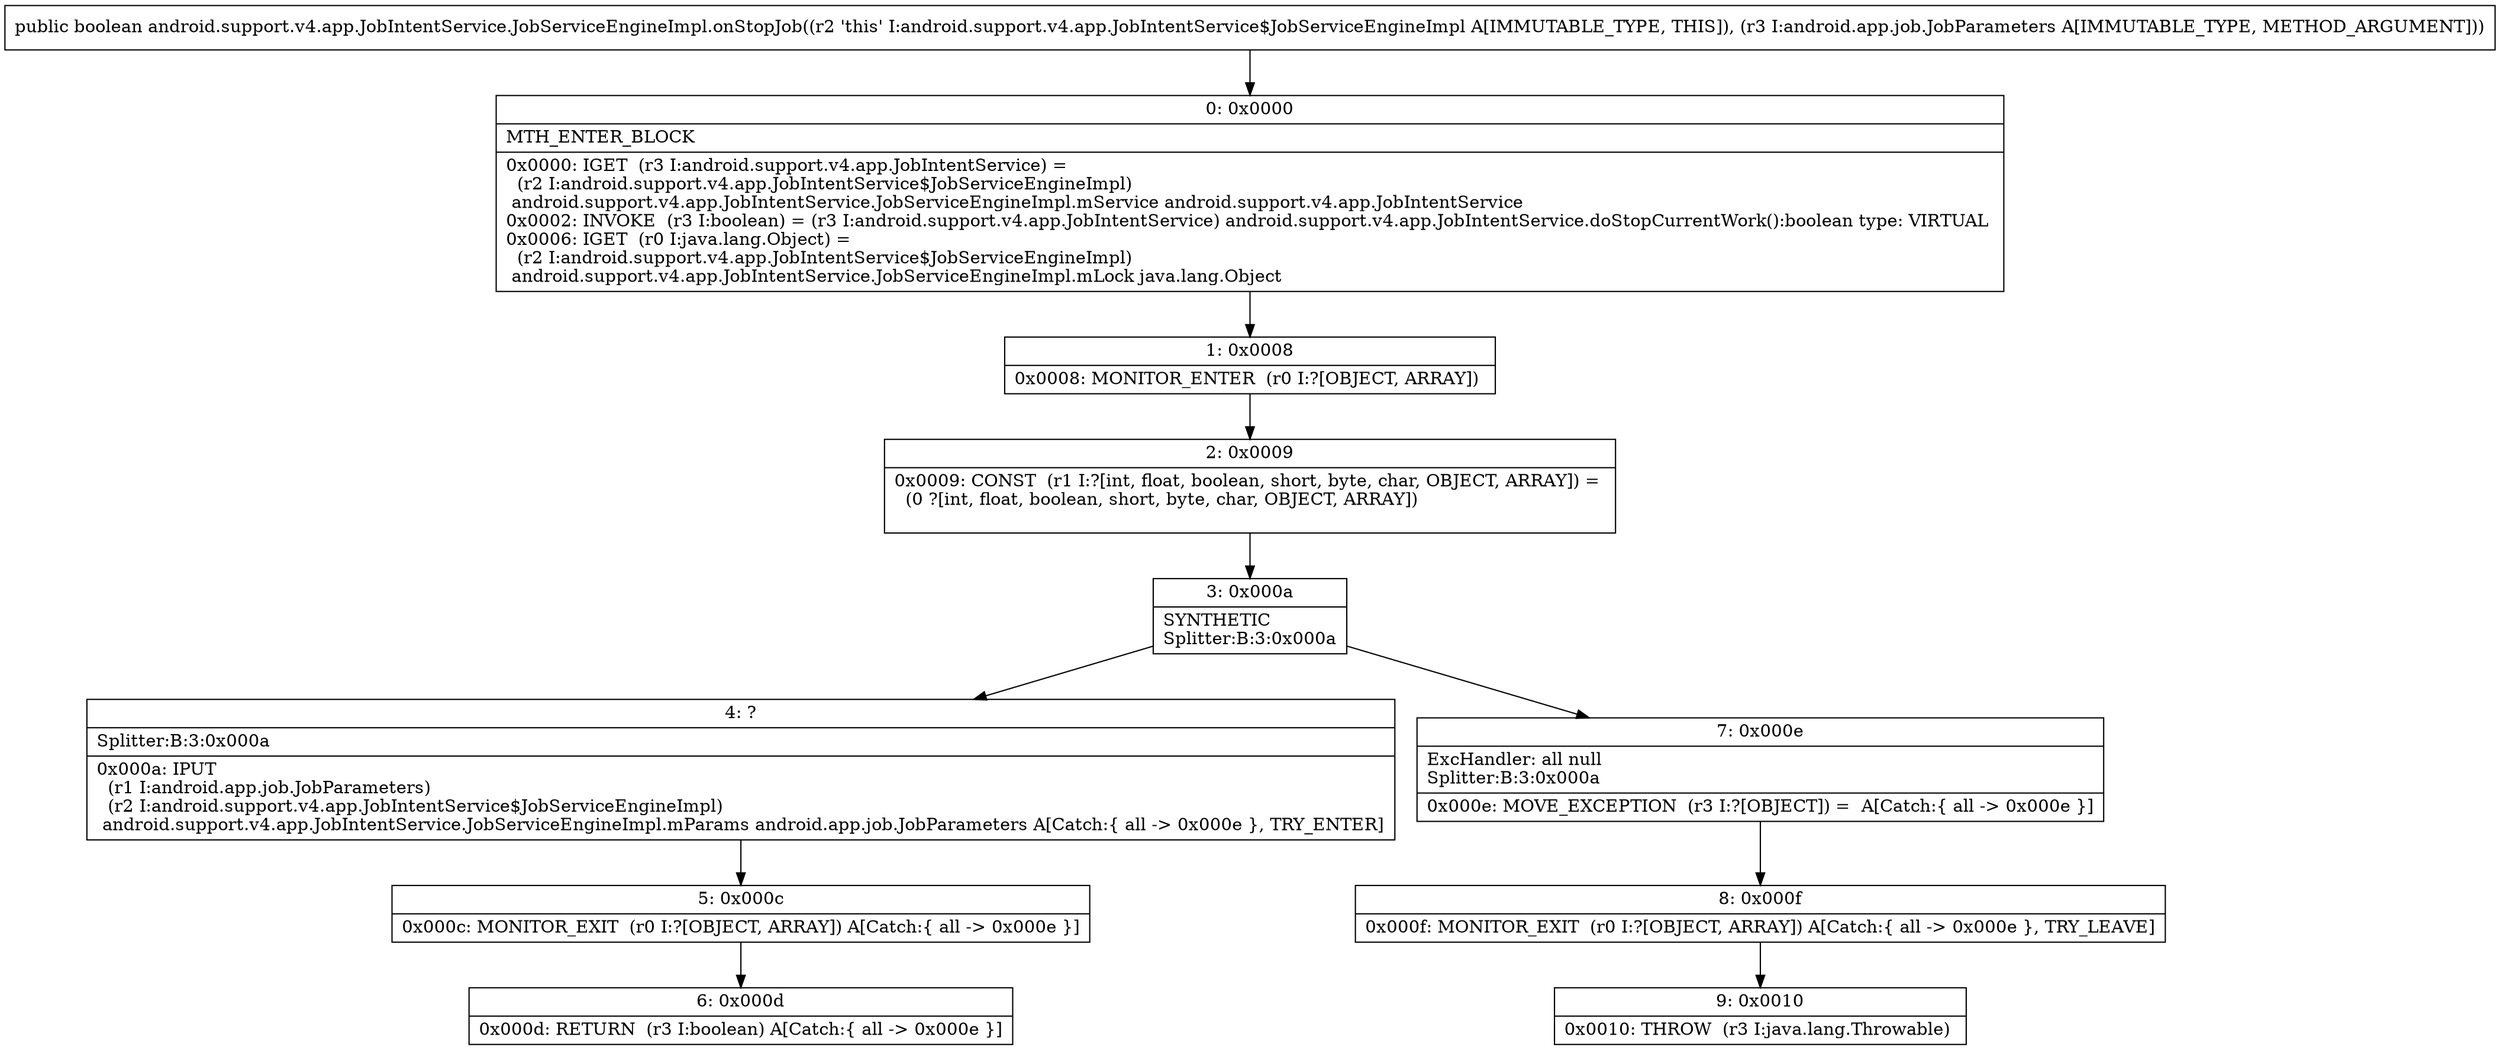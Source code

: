 digraph "CFG forandroid.support.v4.app.JobIntentService.JobServiceEngineImpl.onStopJob(Landroid\/app\/job\/JobParameters;)Z" {
Node_0 [shape=record,label="{0\:\ 0x0000|MTH_ENTER_BLOCK\l|0x0000: IGET  (r3 I:android.support.v4.app.JobIntentService) = \l  (r2 I:android.support.v4.app.JobIntentService$JobServiceEngineImpl)\l android.support.v4.app.JobIntentService.JobServiceEngineImpl.mService android.support.v4.app.JobIntentService \l0x0002: INVOKE  (r3 I:boolean) = (r3 I:android.support.v4.app.JobIntentService) android.support.v4.app.JobIntentService.doStopCurrentWork():boolean type: VIRTUAL \l0x0006: IGET  (r0 I:java.lang.Object) = \l  (r2 I:android.support.v4.app.JobIntentService$JobServiceEngineImpl)\l android.support.v4.app.JobIntentService.JobServiceEngineImpl.mLock java.lang.Object \l}"];
Node_1 [shape=record,label="{1\:\ 0x0008|0x0008: MONITOR_ENTER  (r0 I:?[OBJECT, ARRAY]) \l}"];
Node_2 [shape=record,label="{2\:\ 0x0009|0x0009: CONST  (r1 I:?[int, float, boolean, short, byte, char, OBJECT, ARRAY]) = \l  (0 ?[int, float, boolean, short, byte, char, OBJECT, ARRAY])\l \l}"];
Node_3 [shape=record,label="{3\:\ 0x000a|SYNTHETIC\lSplitter:B:3:0x000a\l}"];
Node_4 [shape=record,label="{4\:\ ?|Splitter:B:3:0x000a\l|0x000a: IPUT  \l  (r1 I:android.app.job.JobParameters)\l  (r2 I:android.support.v4.app.JobIntentService$JobServiceEngineImpl)\l android.support.v4.app.JobIntentService.JobServiceEngineImpl.mParams android.app.job.JobParameters A[Catch:\{ all \-\> 0x000e \}, TRY_ENTER]\l}"];
Node_5 [shape=record,label="{5\:\ 0x000c|0x000c: MONITOR_EXIT  (r0 I:?[OBJECT, ARRAY]) A[Catch:\{ all \-\> 0x000e \}]\l}"];
Node_6 [shape=record,label="{6\:\ 0x000d|0x000d: RETURN  (r3 I:boolean) A[Catch:\{ all \-\> 0x000e \}]\l}"];
Node_7 [shape=record,label="{7\:\ 0x000e|ExcHandler: all null\lSplitter:B:3:0x000a\l|0x000e: MOVE_EXCEPTION  (r3 I:?[OBJECT]) =  A[Catch:\{ all \-\> 0x000e \}]\l}"];
Node_8 [shape=record,label="{8\:\ 0x000f|0x000f: MONITOR_EXIT  (r0 I:?[OBJECT, ARRAY]) A[Catch:\{ all \-\> 0x000e \}, TRY_LEAVE]\l}"];
Node_9 [shape=record,label="{9\:\ 0x0010|0x0010: THROW  (r3 I:java.lang.Throwable) \l}"];
MethodNode[shape=record,label="{public boolean android.support.v4.app.JobIntentService.JobServiceEngineImpl.onStopJob((r2 'this' I:android.support.v4.app.JobIntentService$JobServiceEngineImpl A[IMMUTABLE_TYPE, THIS]), (r3 I:android.app.job.JobParameters A[IMMUTABLE_TYPE, METHOD_ARGUMENT])) }"];
MethodNode -> Node_0;
Node_0 -> Node_1;
Node_1 -> Node_2;
Node_2 -> Node_3;
Node_3 -> Node_4;
Node_3 -> Node_7;
Node_4 -> Node_5;
Node_5 -> Node_6;
Node_7 -> Node_8;
Node_8 -> Node_9;
}

